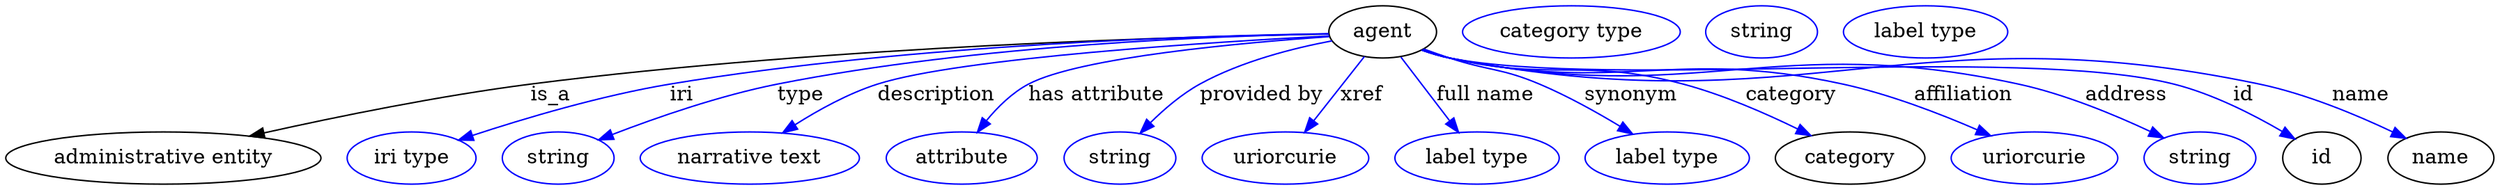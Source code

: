 digraph {
	graph [bb="0,0,1709.9,123"];
	node [label="\N"];
	agent	[height=0.5,
		label=agent,
		pos="946.54,105",
		width=1.0291];
	"administrative entity"	[height=0.5,
		pos="108.54,18",
		width=3.015];
	agent -> "administrative entity"	[label=is_a,
		lp="375.54,61.5",
		pos="e,167.98,33.113 909.42,103.52 816.66,101.94 567.42,95.379 361.54,69 298.88,60.971 228.44,46.604 177.83,35.325"];
	iri	[color=blue,
		height=0.5,
		label="iri type",
		pos="279.54,18",
		width=1.2277];
	agent -> iri	[color=blue,
		label=iri,
		lp="465.54,61.5",
		pos="e,311.87,30.365 909.45,103.72 827.42,102.6 624.59,96.95 457.54,69 410.08,61.06 357.17,45.274 321.46,33.554",
		style=solid];
	type	[color=blue,
		height=0.5,
		label=string,
		pos="380.54,18",
		width=1.0652];
	agent -> type	[color=blue,
		label=type,
		lp="547.54,61.5",
		pos="e,408.37,30.512 909.51,103.67 836.49,102.4 669.1,96.468 531.54,69 491.88,61.081 448.18,45.86 418.04,34.283",
		style=solid];
	description	[color=blue,
		height=0.5,
		label="narrative text",
		pos="512.54,18",
		width=2.0943];
	agent -> description	[color=blue,
		label=description,
		lp="640.04,61.5",
		pos="e,534.92,35.41 909.67,102.23 832.53,98.223 656.53,87.324 599.54,69 579.67,62.611 559.34,51.251 543.34,40.971",
		style=solid];
	"has attribute"	[color=blue,
		height=0.5,
		label=attribute,
		pos="657.54,18",
		width=1.4443];
	agent -> "has attribute"	[color=blue,
		label="has attribute",
		lp="749.54,61.5",
		pos="e,668,35.753 909.66,101.78 850.55,97.724 737.65,87.738 702.54,69 691.38,63.046 681.61,53.184 674.05,43.784",
		style=solid];
	"provided by"	[color=blue,
		height=0.5,
		label=string,
		pos="765.54,18",
		width=1.0652];
	agent -> "provided by"	[color=blue,
		label="provided by",
		lp="863.04,61.5",
		pos="e,779.44,35.117 911.73,98.836 885.45,93.899 849.16,84.799 820.54,69 808.06,62.111 796.11,51.857 786.55,42.425",
		style=solid];
	xref	[color=blue,
		height=0.5,
		label=uriorcurie,
		pos="879.54,18",
		width=1.5887];
	agent -> xref	[color=blue,
		label=xref,
		lp="932.04,61.5",
		pos="e,892.77,35.789 933.94,88.012 924.11,75.55 910.3,58.024 899.05,43.752",
		style=solid];
	"full name"	[color=blue,
		height=0.5,
		label="label type",
		pos="1011.5,18",
		width=1.5707];
	agent -> "full name"	[color=blue,
		label="full name",
		lp="1017,61.5",
		pos="e,998.82,35.629 959.07,87.611 968.54,75.226 981.71,58.012 992.48,43.925",
		style=solid];
	synonym	[color=blue,
		height=0.5,
		label="label type",
		pos="1142.5,18",
		width=1.5707];
	agent -> synonym	[color=blue,
		label=synonym,
		lp="1117.5,61.5",
		pos="e,1118.7,34.599 974.65,93.251 980.53,91.102 986.72,88.918 992.54,87 1019.8,78.021 1028.1,80.164 1054.5,69 1073.7,60.924 1093.9,49.655 \
1110.1,39.86",
		style=solid];
	category	[height=0.5,
		pos="1268.5,18",
		width=1.4263];
	agent -> category	[color=blue,
		label=category,
		lp="1228,61.5",
		pos="e,1241.5,33.52 973.94,92.643 979.98,90.486 986.41,88.453 992.54,87 1062.6,70.398 1084,87.561 1153.5,69 1181,61.683 1210.3,48.851 \
1232.5,38.018",
		style=solid];
	affiliation	[color=blue,
		height=0.5,
		label=uriorcurie,
		pos="1395.5,18",
		width=1.5887];
	agent -> affiliation	[color=blue,
		label=affiliation,
		lp="1346.5,61.5",
		pos="e,1365.4,33.364 973.89,92.433 979.94,90.289 986.38,88.314 992.54,87 1110.6,61.818 1145.6,94.659 1263.5,69 1295.6,62.025 1330.2,48.669 \
1356,37.514",
		style=solid];
	address	[color=blue,
		height=0.5,
		label=string,
		pos="1509.5,18",
		width=1.0652];
	agent -> address	[color=blue,
		label=address,
		lp="1459,61.5",
		pos="e,1484.5,31.937 973.38,92.511 979.57,90.306 986.2,88.285 992.54,87 1163.5,52.361 1214.1,105.9 1384.5,69 1416.4,62.102 1450.7,47.877 \
1475.2,36.358",
		style=solid];
	id	[height=0.5,
		pos="1592.5,18",
		width=0.75];
	agent -> id	[color=blue,
		label=id,
		lp="1539.5,61.5",
		pos="e,1573.8,31.353 973.37,92.465 979.56,90.262 986.19,88.254 992.54,87 1101.4,65.497 1384,96.223 1491.5,69 1517.9,62.328 1545.4,48.163 \
1565.1,36.607",
		style=solid];
	name	[height=0.5,
		pos="1673.5,18",
		width=1.011];
	agent -> name	[color=blue,
		label=name,
		lp="1619.5,61.5",
		pos="e,1649.4,31.818 973.37,92.447 979.56,90.245 986.19,88.242 992.54,87 1236.1,39.378 1307.8,120.52 1550.5,69 1582.2,62.281 1616.1,47.898 \
1640.3,36.276",
		style=solid];
	"named thing_category"	[color=blue,
		height=0.5,
		label="category type",
		pos="1076.5,105",
		width=2.0762];
	agent_id	[color=blue,
		height=0.5,
		label=string,
		pos="1207.5,105",
		width=1.0652];
	agent_name	[color=blue,
		height=0.5,
		label="label type",
		pos="1320.5,105",
		width=1.5707];
}
